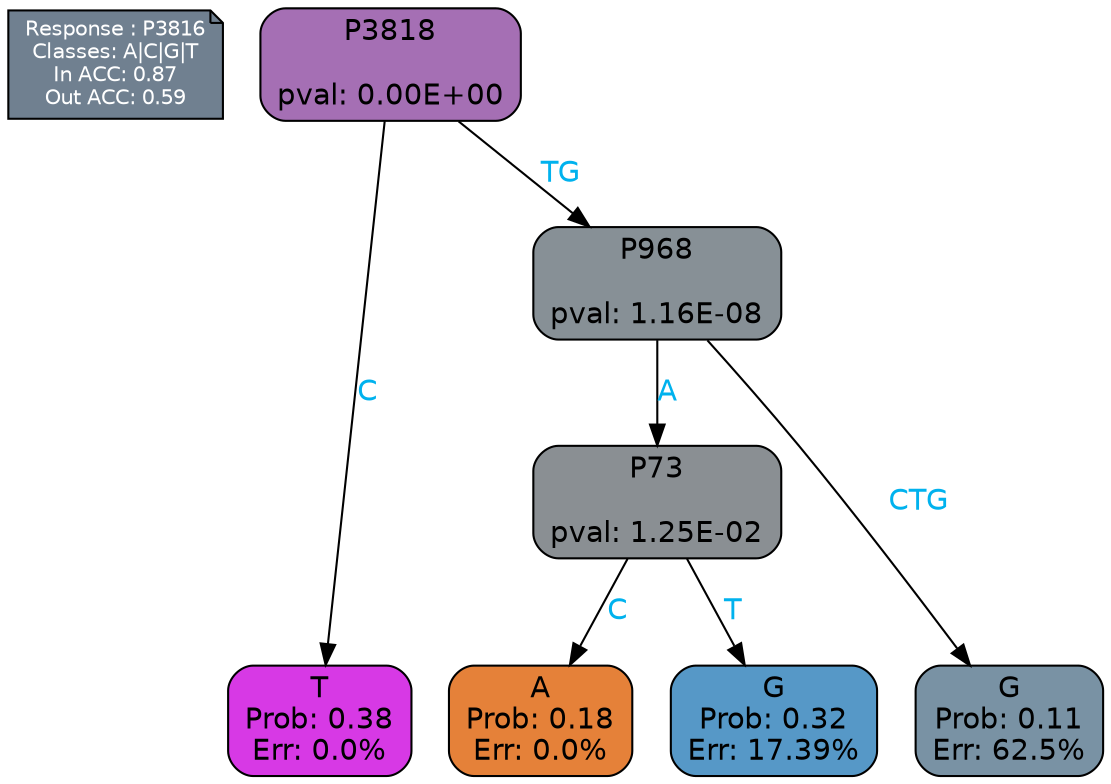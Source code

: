 digraph Tree {
node [shape=box, style="filled, rounded", color="black", fontname=helvetica] ;
graph [ranksep=equally, splines=polylines, bgcolor=transparent, dpi=600] ;
edge [fontname=helvetica] ;
LEGEND [label="Response : P3816
Classes: A|C|G|T
In ACC: 0.87
Out ACC: 0.59
",shape=note,align=left,style=filled,fillcolor="slategray",fontcolor="white",fontsize=10];1 [label="P3818

pval: 0.00E+00", fillcolor="#a56fb4"] ;
2 [label="T
Prob: 0.38
Err: 0.0%", fillcolor="#d739e5"] ;
3 [label="P968

pval: 1.16E-08", fillcolor="#879096"] ;
4 [label="P73

pval: 1.25E-02", fillcolor="#8a8f93"] ;
5 [label="A
Prob: 0.18
Err: 0.0%", fillcolor="#e58139"] ;
6 [label="G
Prob: 0.32
Err: 17.39%", fillcolor="#5698c7"] ;
7 [label="G
Prob: 0.11
Err: 62.5%", fillcolor="#7992a4"] ;
1 -> 2 [label="C",fontcolor=deepskyblue2] ;
1 -> 3 [label="TG",fontcolor=deepskyblue2] ;
3 -> 4 [label="A",fontcolor=deepskyblue2] ;
3 -> 7 [label="CTG",fontcolor=deepskyblue2] ;
4 -> 5 [label="C",fontcolor=deepskyblue2] ;
4 -> 6 [label="T",fontcolor=deepskyblue2] ;
{rank = same; 2;5;6;7;}{rank = same; LEGEND;1;}}